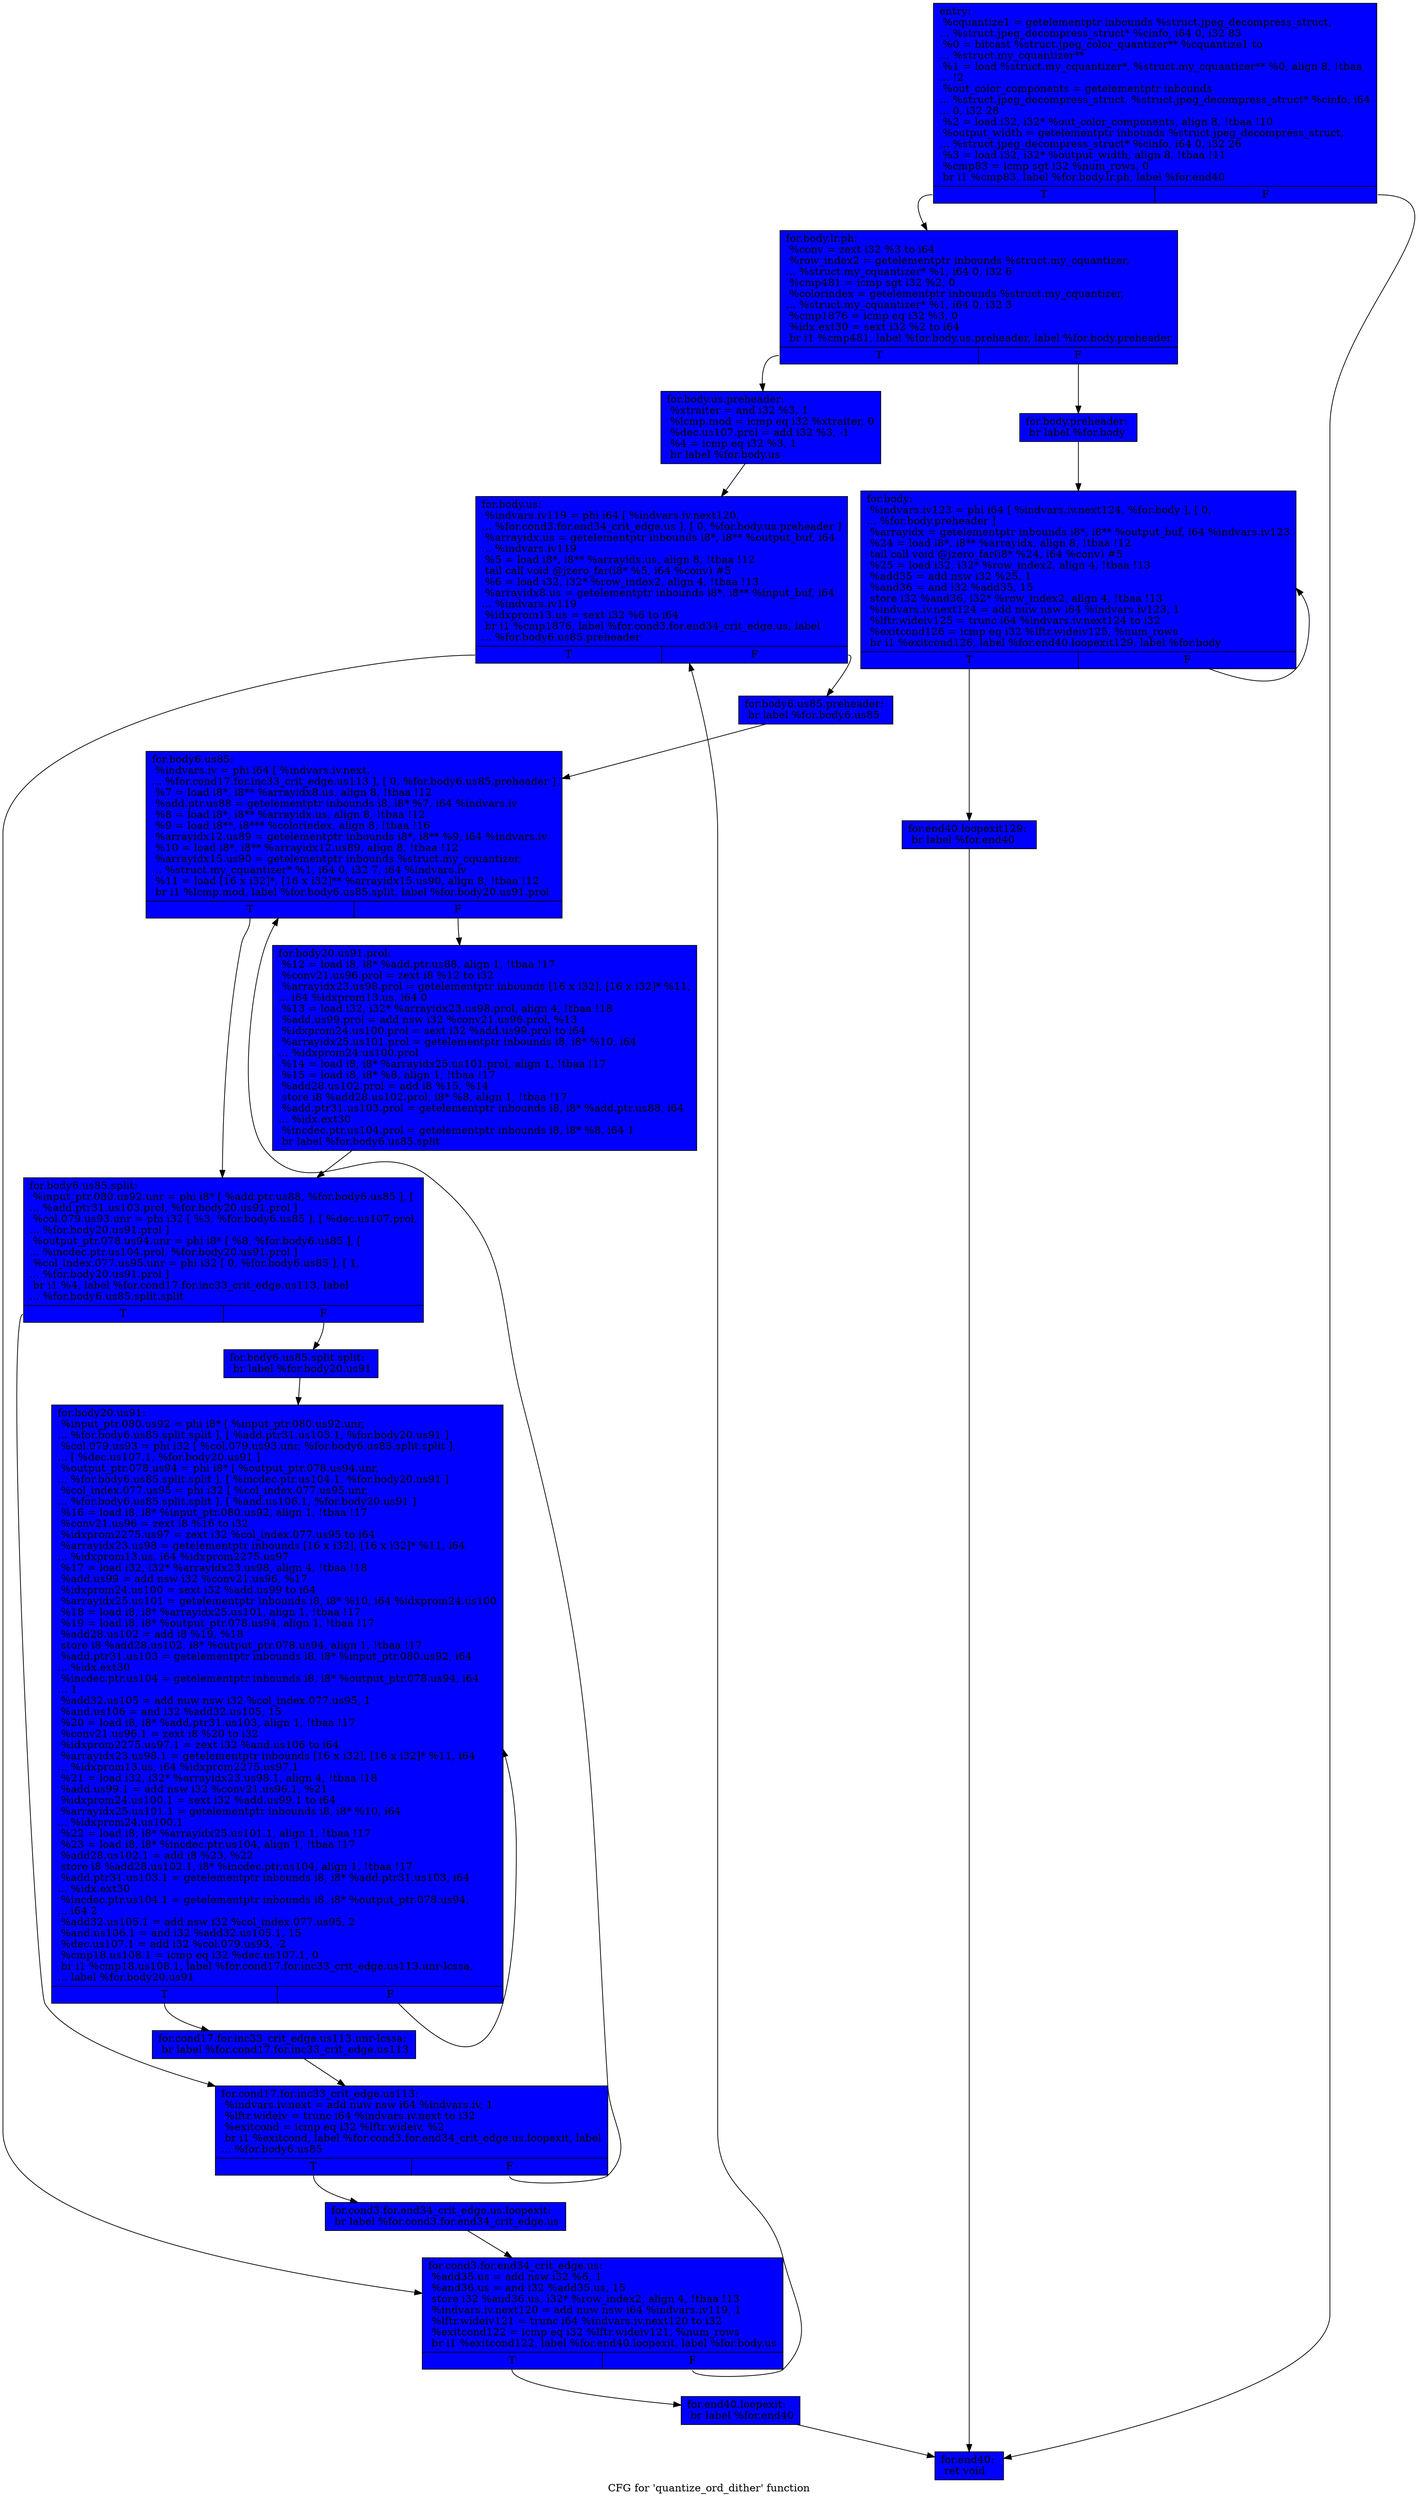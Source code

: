 digraph "CFG for 'quantize_ord_dither' function" {
	label="CFG for 'quantize_ord_dither' function";

	Node0x6a6f000 [shape=record, style = filled, fillcolor = blue, label="{entry:\l  %cquantize1 = getelementptr inbounds %struct.jpeg_decompress_struct,\l... %struct.jpeg_decompress_struct* %cinfo, i64 0, i32 83\l  %0 = bitcast %struct.jpeg_color_quantizer** %cquantize1 to\l... %struct.my_cquantizer**\l  %1 = load %struct.my_cquantizer*, %struct.my_cquantizer** %0, align 8, !tbaa\l... !2\l  %out_color_components = getelementptr inbounds\l... %struct.jpeg_decompress_struct, %struct.jpeg_decompress_struct* %cinfo, i64\l... 0, i32 28\l  %2 = load i32, i32* %out_color_components, align 8, !tbaa !10\l  %output_width = getelementptr inbounds %struct.jpeg_decompress_struct,\l... %struct.jpeg_decompress_struct* %cinfo, i64 0, i32 26\l  %3 = load i32, i32* %output_width, align 8, !tbaa !11\l  %cmp83 = icmp sgt i32 %num_rows, 0\l  br i1 %cmp83, label %for.body.lr.ph, label %for.end40\l|{<s0>T|<s1>F}}"];
	Node0x6a6f000:s0 -> Node0x6a6f360;
	Node0x6a6f000:s1 -> Node0x6a6f440;
	Node0x6a6f360 [shape=record, style = filled, fillcolor = blue, label="{for.body.lr.ph:                                   \l  %conv = zext i32 %3 to i64\l  %row_index2 = getelementptr inbounds %struct.my_cquantizer,\l... %struct.my_cquantizer* %1, i64 0, i32 6\l  %cmp481 = icmp sgt i32 %2, 0\l  %colorindex = getelementptr inbounds %struct.my_cquantizer,\l... %struct.my_cquantizer* %1, i64 0, i32 3\l  %cmp1876 = icmp eq i32 %3, 0\l  %idx.ext30 = sext i32 %2 to i64\l  br i1 %cmp481, label %for.body.us.preheader, label %for.body.preheader\l|{<s0>T|<s1>F}}"];
	Node0x6a6f360:s0 -> Node0x6a6f9f0;
	Node0x6a6f360:s1 -> Node0x6a6faf0;
	Node0x6a6faf0 [shape=record, style = filled, fillcolor = blue, label="{for.body.preheader:                               \l  br label %for.body\l}"];
	Node0x6a6faf0 -> Node0x6a6fc80;
	Node0x6a6f9f0 [shape=record, style = filled, fillcolor = blue, label="{for.body.us.preheader:                            \l  %xtraiter = and i32 %3, 1\l  %lcmp.mod = icmp eq i32 %xtraiter, 0\l  %dec.us107.prol = add i32 %3, -1\l  %4 = icmp eq i32 %3, 1\l  br label %for.body.us\l}"];
	Node0x6a6f9f0 -> Node0x6a70040;
	Node0x6a70040 [shape=record, style = filled, fillcolor = blue, label="{for.body.us:                                      \l  %indvars.iv119 = phi i64 [ %indvars.iv.next120,\l... %for.cond3.for.end34_crit_edge.us ], [ 0, %for.body.us.preheader ]\l  %arrayidx.us = getelementptr inbounds i8*, i8** %output_buf, i64\l... %indvars.iv119\l  %5 = load i8*, i8** %arrayidx.us, align 8, !tbaa !12\l  tail call void @jzero_far(i8* %5, i64 %conv) #5\l  %6 = load i32, i32* %row_index2, align 4, !tbaa !13\l  %arrayidx8.us = getelementptr inbounds i8*, i8** %input_buf, i64\l... %indvars.iv119\l  %idxprom13.us = sext i32 %6 to i64\l  br i1 %cmp1876, label %for.cond3.for.end34_crit_edge.us, label\l... %for.body6.us85.preheader\l|{<s0>T|<s1>F}}"];
	Node0x6a70040:s0 -> Node0x6a70120;
	Node0x6a70040:s1 -> Node0x6a6cd40;
	Node0x6a6cd40 [shape=record, style = filled, fillcolor = blue, label="{for.body6.us85.preheader:                         \l  br label %for.body6.us85\l}"];
	Node0x6a6cd40 -> Node0x6a6cef0;
	Node0x6a6cef0 [shape=record, style = filled, fillcolor = blue, label="{for.body6.us85:                                   \l  %indvars.iv = phi i64 [ %indvars.iv.next,\l... %for.cond17.for.inc33_crit_edge.us113 ], [ 0, %for.body6.us85.preheader ]\l  %7 = load i8*, i8** %arrayidx8.us, align 8, !tbaa !12\l  %add.ptr.us88 = getelementptr inbounds i8, i8* %7, i64 %indvars.iv\l  %8 = load i8*, i8** %arrayidx.us, align 8, !tbaa !12\l  %9 = load i8**, i8*** %colorindex, align 8, !tbaa !16\l  %arrayidx12.us89 = getelementptr inbounds i8*, i8** %9, i64 %indvars.iv\l  %10 = load i8*, i8** %arrayidx12.us89, align 8, !tbaa !12\l  %arrayidx15.us90 = getelementptr inbounds %struct.my_cquantizer,\l... %struct.my_cquantizer* %1, i64 0, i32 7, i64 %indvars.iv\l  %11 = load [16 x i32]*, [16 x i32]** %arrayidx15.us90, align 8, !tbaa !12\l  br i1 %lcmp.mod, label %for.body6.us85.split, label %for.body20.us91.prol\l|{<s0>T|<s1>F}}"];
	Node0x6a6cef0:s0 -> Node0x6a6fff0;
	Node0x6a6cef0:s1 -> Node0x6a71870;
	Node0x6a71870 [shape=record, style = filled, fillcolor = blue, label="{for.body20.us91.prol:                             \l  %12 = load i8, i8* %add.ptr.us88, align 1, !tbaa !17\l  %conv21.us96.prol = zext i8 %12 to i32\l  %arrayidx23.us98.prol = getelementptr inbounds [16 x i32], [16 x i32]* %11,\l... i64 %idxprom13.us, i64 0\l  %13 = load i32, i32* %arrayidx23.us98.prol, align 4, !tbaa !18\l  %add.us99.prol = add nsw i32 %conv21.us96.prol, %13\l  %idxprom24.us100.prol = sext i32 %add.us99.prol to i64\l  %arrayidx25.us101.prol = getelementptr inbounds i8, i8* %10, i64\l... %idxprom24.us100.prol\l  %14 = load i8, i8* %arrayidx25.us101.prol, align 1, !tbaa !17\l  %15 = load i8, i8* %8, align 1, !tbaa !17\l  %add28.us102.prol = add i8 %15, %14\l  store i8 %add28.us102.prol, i8* %8, align 1, !tbaa !17\l  %add.ptr31.us103.prol = getelementptr inbounds i8, i8* %add.ptr.us88, i64\l... %idx.ext30\l  %incdec.ptr.us104.prol = getelementptr inbounds i8, i8* %8, i64 1\l  br label %for.body6.us85.split\l}"];
	Node0x6a71870 -> Node0x6a6fff0;
	Node0x6a6fff0 [shape=record, style = filled, fillcolor = blue, label="{for.body6.us85.split:                             \l  %input_ptr.080.us92.unr = phi i8* [ %add.ptr.us88, %for.body6.us85 ], [\l... %add.ptr31.us103.prol, %for.body20.us91.prol ]\l  %col.079.us93.unr = phi i32 [ %3, %for.body6.us85 ], [ %dec.us107.prol,\l... %for.body20.us91.prol ]\l  %output_ptr.078.us94.unr = phi i8* [ %8, %for.body6.us85 ], [\l... %incdec.ptr.us104.prol, %for.body20.us91.prol ]\l  %col_index.077.us95.unr = phi i32 [ 0, %for.body6.us85 ], [ 1,\l... %for.body20.us91.prol ]\l  br i1 %4, label %for.cond17.for.inc33_crit_edge.us113, label\l... %for.body6.us85.split.split\l|{<s0>T|<s1>F}}"];
	Node0x6a6fff0:s0 -> Node0x6a6d010;
	Node0x6a6fff0:s1 -> Node0x6a70280;
	Node0x6a70280 [shape=record, style = filled, fillcolor = blue, label="{for.body6.us85.split.split:                       \l  br label %for.body20.us91\l}"];
	Node0x6a70280 -> Node0x6a70430;
	Node0x6a70430 [shape=record, style = filled, fillcolor = blue, label="{for.body20.us91:                                  \l  %input_ptr.080.us92 = phi i8* [ %input_ptr.080.us92.unr,\l... %for.body6.us85.split.split ], [ %add.ptr31.us103.1, %for.body20.us91 ]\l  %col.079.us93 = phi i32 [ %col.079.us93.unr, %for.body6.us85.split.split ],\l... [ %dec.us107.1, %for.body20.us91 ]\l  %output_ptr.078.us94 = phi i8* [ %output_ptr.078.us94.unr,\l... %for.body6.us85.split.split ], [ %incdec.ptr.us104.1, %for.body20.us91 ]\l  %col_index.077.us95 = phi i32 [ %col_index.077.us95.unr,\l... %for.body6.us85.split.split ], [ %and.us106.1, %for.body20.us91 ]\l  %16 = load i8, i8* %input_ptr.080.us92, align 1, !tbaa !17\l  %conv21.us96 = zext i8 %16 to i32\l  %idxprom2275.us97 = zext i32 %col_index.077.us95 to i64\l  %arrayidx23.us98 = getelementptr inbounds [16 x i32], [16 x i32]* %11, i64\l... %idxprom13.us, i64 %idxprom2275.us97\l  %17 = load i32, i32* %arrayidx23.us98, align 4, !tbaa !18\l  %add.us99 = add nsw i32 %conv21.us96, %17\l  %idxprom24.us100 = sext i32 %add.us99 to i64\l  %arrayidx25.us101 = getelementptr inbounds i8, i8* %10, i64 %idxprom24.us100\l  %18 = load i8, i8* %arrayidx25.us101, align 1, !tbaa !17\l  %19 = load i8, i8* %output_ptr.078.us94, align 1, !tbaa !17\l  %add28.us102 = add i8 %19, %18\l  store i8 %add28.us102, i8* %output_ptr.078.us94, align 1, !tbaa !17\l  %add.ptr31.us103 = getelementptr inbounds i8, i8* %input_ptr.080.us92, i64\l... %idx.ext30\l  %incdec.ptr.us104 = getelementptr inbounds i8, i8* %output_ptr.078.us94, i64\l... 1\l  %add32.us105 = add nuw nsw i32 %col_index.077.us95, 1\l  %and.us106 = and i32 %add32.us105, 15\l  %20 = load i8, i8* %add.ptr31.us103, align 1, !tbaa !17\l  %conv21.us96.1 = zext i8 %20 to i32\l  %idxprom2275.us97.1 = zext i32 %and.us106 to i64\l  %arrayidx23.us98.1 = getelementptr inbounds [16 x i32], [16 x i32]* %11, i64\l... %idxprom13.us, i64 %idxprom2275.us97.1\l  %21 = load i32, i32* %arrayidx23.us98.1, align 4, !tbaa !18\l  %add.us99.1 = add nsw i32 %conv21.us96.1, %21\l  %idxprom24.us100.1 = sext i32 %add.us99.1 to i64\l  %arrayidx25.us101.1 = getelementptr inbounds i8, i8* %10, i64\l... %idxprom24.us100.1\l  %22 = load i8, i8* %arrayidx25.us101.1, align 1, !tbaa !17\l  %23 = load i8, i8* %incdec.ptr.us104, align 1, !tbaa !17\l  %add28.us102.1 = add i8 %23, %22\l  store i8 %add28.us102.1, i8* %incdec.ptr.us104, align 1, !tbaa !17\l  %add.ptr31.us103.1 = getelementptr inbounds i8, i8* %add.ptr31.us103, i64\l... %idx.ext30\l  %incdec.ptr.us104.1 = getelementptr inbounds i8, i8* %output_ptr.078.us94,\l... i64 2\l  %add32.us105.1 = add nsw i32 %col_index.077.us95, 2\l  %and.us106.1 = and i32 %add32.us105.1, 15\l  %dec.us107.1 = add i32 %col.079.us93, -2\l  %cmp18.us108.1 = icmp eq i32 %dec.us107.1, 0\l  br i1 %cmp18.us108.1, label %for.cond17.for.inc33_crit_edge.us113.unr-lcssa,\l... label %for.body20.us91\l|{<s0>T|<s1>F}}"];
	Node0x6a70430:s0 -> Node0x6a74480;
	Node0x6a70430:s1 -> Node0x6a70430;
	Node0x6a74480 [shape=record, style = filled, fillcolor = blue, label="{for.cond17.for.inc33_crit_edge.us113.unr-lcssa:   \l  br label %for.cond17.for.inc33_crit_edge.us113\l}"];
	Node0x6a74480 -> Node0x6a6d010;
	Node0x6a6d010 [shape=record, style = filled, fillcolor = blue, label="{for.cond17.for.inc33_crit_edge.us113:             \l  %indvars.iv.next = add nuw nsw i64 %indvars.iv, 1\l  %lftr.wideiv = trunc i64 %indvars.iv.next to i32\l  %exitcond = icmp eq i32 %lftr.wideiv, %2\l  br i1 %exitcond, label %for.cond3.for.end34_crit_edge.us.loopexit, label\l... %for.body6.us85\l|{<s0>T|<s1>F}}"];
	Node0x6a6d010:s0 -> Node0x6a746e0;
	Node0x6a6d010:s1 -> Node0x6a6cef0;
	Node0x6a746e0 [shape=record, style = filled, fillcolor = blue, label="{for.cond3.for.end34_crit_edge.us.loopexit:        \l  br label %for.cond3.for.end34_crit_edge.us\l}"];
	Node0x6a746e0 -> Node0x6a70120;
	Node0x6a70120 [shape=record, style = filled, fillcolor = blue, label="{for.cond3.for.end34_crit_edge.us:                 \l  %add35.us = add nsw i32 %6, 1\l  %and36.us = and i32 %add35.us, 15\l  store i32 %and36.us, i32* %row_index2, align 4, !tbaa !13\l  %indvars.iv.next120 = add nuw nsw i64 %indvars.iv119, 1\l  %lftr.wideiv121 = trunc i64 %indvars.iv.next120 to i32\l  %exitcond122 = icmp eq i32 %lftr.wideiv121, %num_rows\l  br i1 %exitcond122, label %for.end40.loopexit, label %for.body.us\l|{<s0>T|<s1>F}}"];
	Node0x6a70120:s0 -> Node0x6a74b80;
	Node0x6a70120:s1 -> Node0x6a70040;
	Node0x6a6fc80 [shape=record, style = filled, fillcolor = blue, label="{for.body:                                         \l  %indvars.iv123 = phi i64 [ %indvars.iv.next124, %for.body ], [ 0,\l... %for.body.preheader ]\l  %arrayidx = getelementptr inbounds i8*, i8** %output_buf, i64 %indvars.iv123\l  %24 = load i8*, i8** %arrayidx, align 8, !tbaa !12\l  tail call void @jzero_far(i8* %24, i64 %conv) #5\l  %25 = load i32, i32* %row_index2, align 4, !tbaa !13\l  %add35 = add nsw i32 %25, 1\l  %and36 = and i32 %add35, 15\l  store i32 %and36, i32* %row_index2, align 4, !tbaa !13\l  %indvars.iv.next124 = add nuw nsw i64 %indvars.iv123, 1\l  %lftr.wideiv125 = trunc i64 %indvars.iv.next124 to i32\l  %exitcond126 = icmp eq i32 %lftr.wideiv125, %num_rows\l  br i1 %exitcond126, label %for.end40.loopexit129, label %for.body\l|{<s0>T|<s1>F}}"];
	Node0x6a6fc80:s0 -> Node0x6a4a970;
	Node0x6a6fc80:s1 -> Node0x6a6fc80;
	Node0x6a74b80 [shape=record, style = filled, fillcolor = blue, label="{for.end40.loopexit:                               \l  br label %for.end40\l}"];
	Node0x6a74b80 -> Node0x6a6f440;
	Node0x6a4a970 [shape=record, style = filled, fillcolor = blue, label="{for.end40.loopexit129:                            \l  br label %for.end40\l}"];
	Node0x6a4a970 -> Node0x6a6f440;
	Node0x6a6f440 [shape=record, style = filled, fillcolor = blue, label="{for.end40:                                        \l  ret void\l}"];
}
